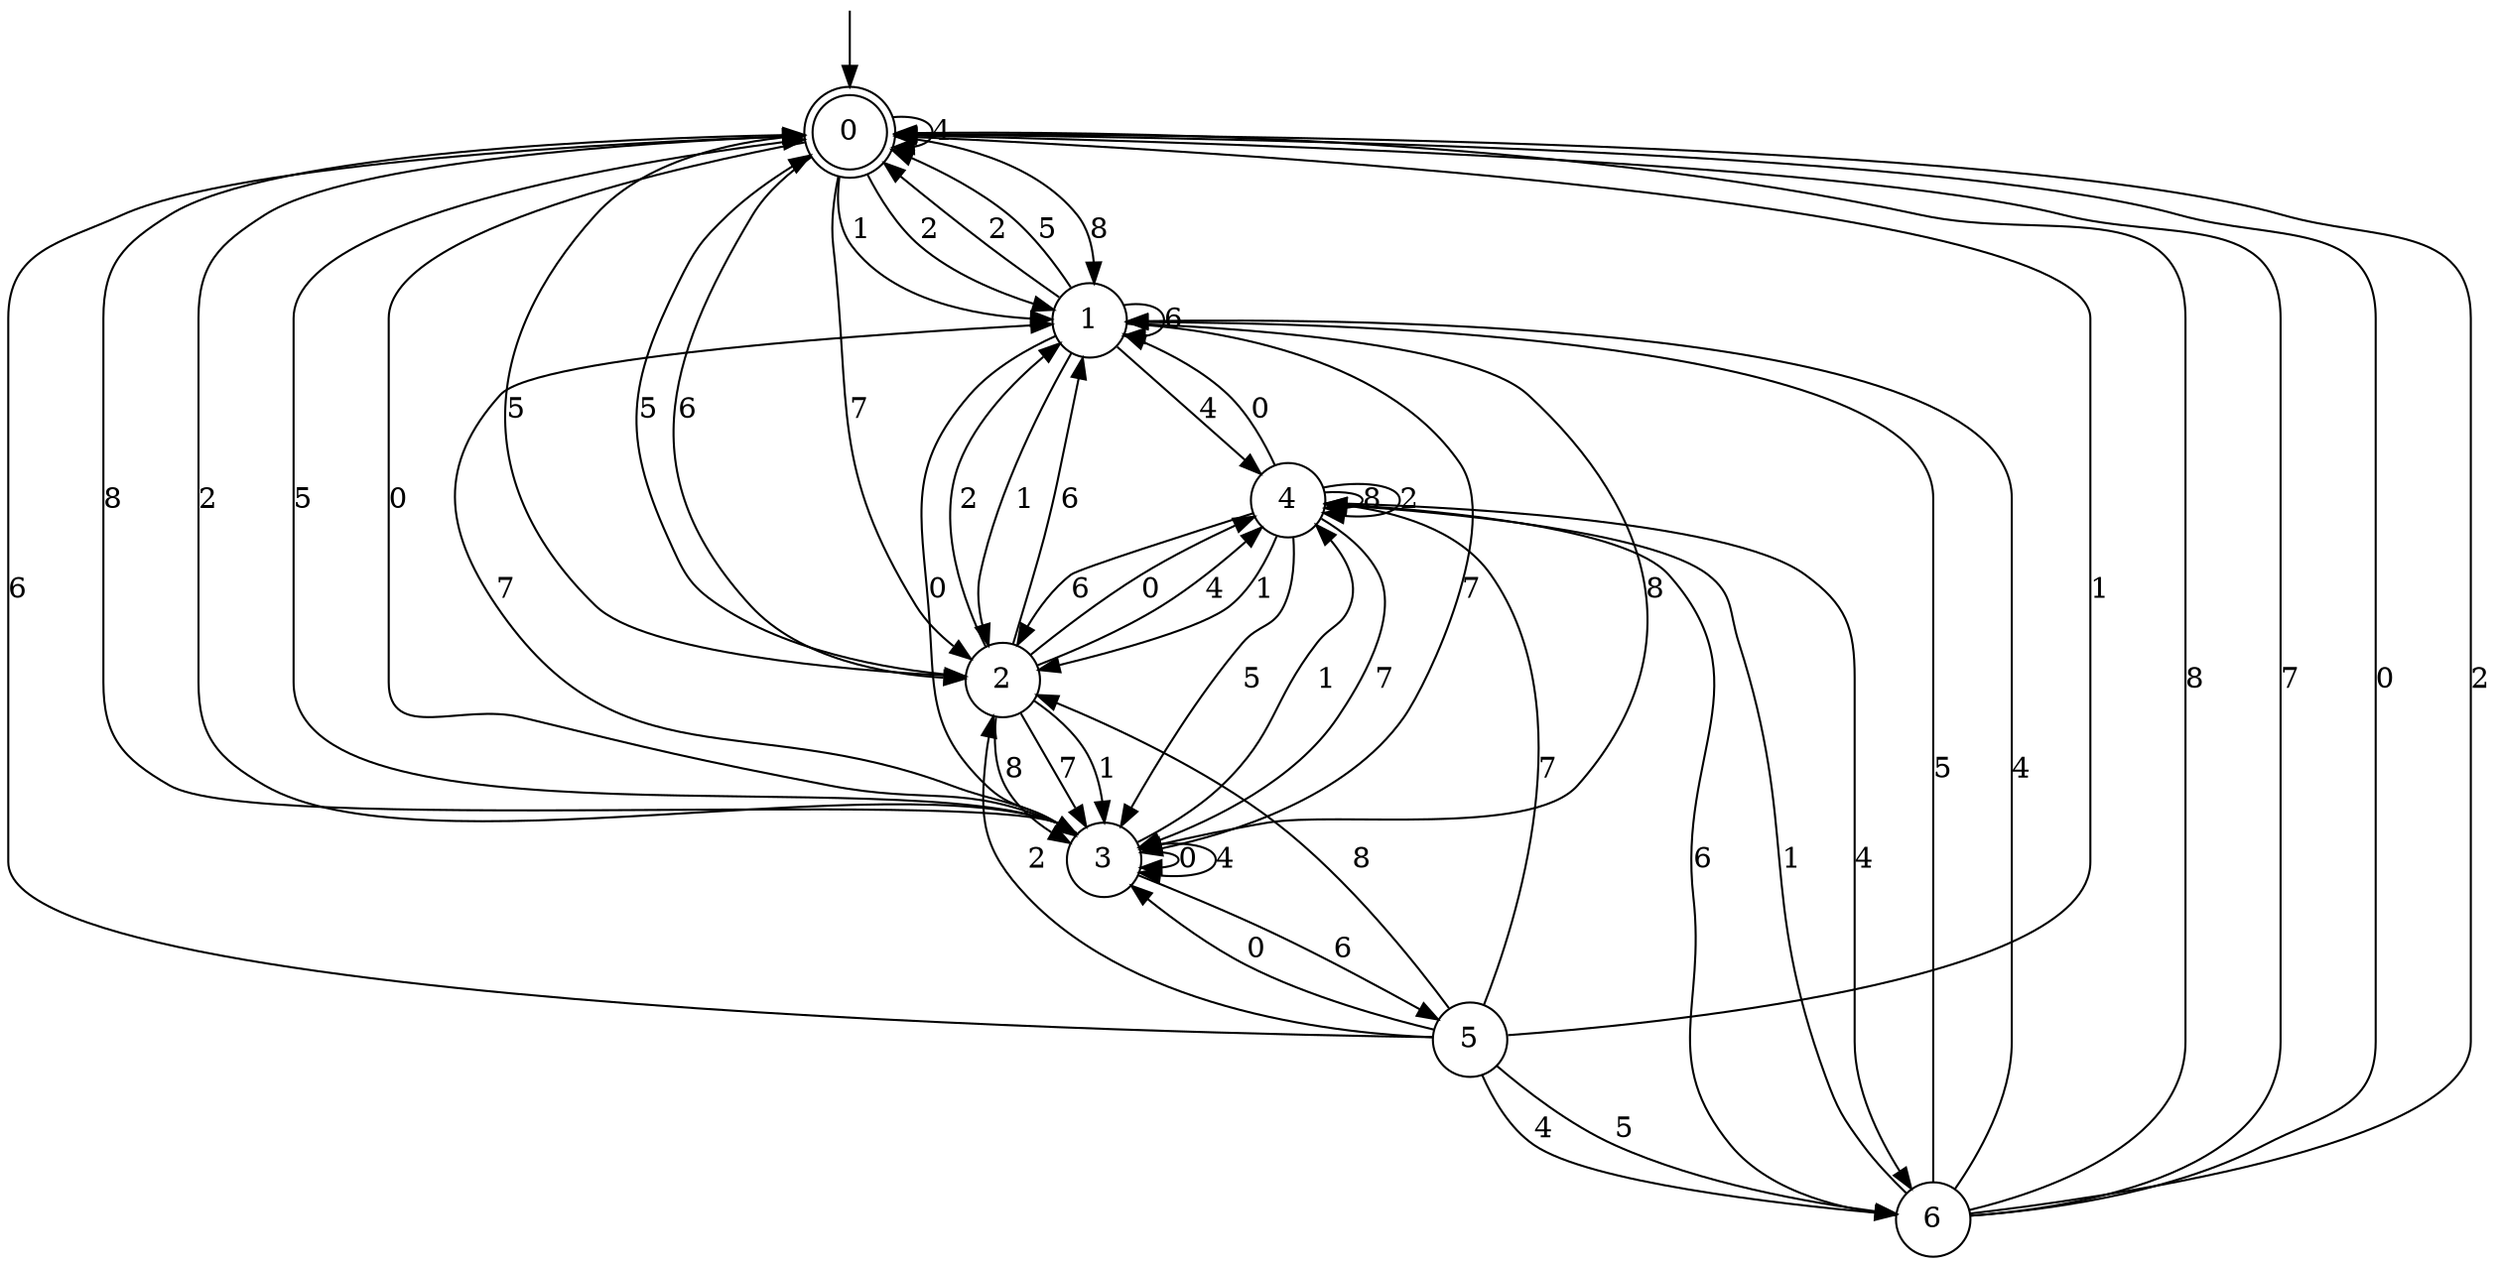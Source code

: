digraph g {

	s0 [shape="doublecircle" label="0"];
	s1 [shape="circle" label="1"];
	s2 [shape="circle" label="2"];
	s3 [shape="circle" label="3"];
	s4 [shape="circle" label="4"];
	s5 [shape="circle" label="5"];
	s6 [shape="circle" label="6"];
	s0 -> s1 [label="8"];
	s0 -> s2 [label="6"];
	s0 -> s2 [label="7"];
	s0 -> s3 [label="0"];
	s0 -> s1 [label="1"];
	s0 -> s1 [label="2"];
	s0 -> s2 [label="5"];
	s0 -> s0 [label="4"];
	s1 -> s3 [label="8"];
	s1 -> s1 [label="6"];
	s1 -> s3 [label="7"];
	s1 -> s3 [label="0"];
	s1 -> s2 [label="1"];
	s1 -> s0 [label="2"];
	s1 -> s0 [label="5"];
	s1 -> s4 [label="4"];
	s2 -> s3 [label="8"];
	s2 -> s1 [label="6"];
	s2 -> s3 [label="7"];
	s2 -> s4 [label="0"];
	s2 -> s3 [label="1"];
	s2 -> s1 [label="2"];
	s2 -> s0 [label="5"];
	s2 -> s4 [label="4"];
	s3 -> s0 [label="8"];
	s3 -> s5 [label="6"];
	s3 -> s1 [label="7"];
	s3 -> s3 [label="0"];
	s3 -> s4 [label="1"];
	s3 -> s0 [label="2"];
	s3 -> s0 [label="5"];
	s3 -> s3 [label="4"];
	s4 -> s4 [label="8"];
	s4 -> s2 [label="6"];
	s4 -> s3 [label="7"];
	s4 -> s1 [label="0"];
	s4 -> s2 [label="1"];
	s4 -> s4 [label="2"];
	s4 -> s3 [label="5"];
	s4 -> s6 [label="4"];
	s5 -> s2 [label="8"];
	s5 -> s0 [label="6"];
	s5 -> s4 [label="7"];
	s5 -> s3 [label="0"];
	s5 -> s0 [label="1"];
	s5 -> s2 [label="2"];
	s5 -> s6 [label="5"];
	s5 -> s6 [label="4"];
	s6 -> s0 [label="8"];
	s6 -> s4 [label="6"];
	s6 -> s0 [label="7"];
	s6 -> s0 [label="0"];
	s6 -> s4 [label="1"];
	s6 -> s0 [label="2"];
	s6 -> s1 [label="5"];
	s6 -> s1 [label="4"];

__start0 [label="" shape="none" width="0" height="0"];
__start0 -> s0;

}

